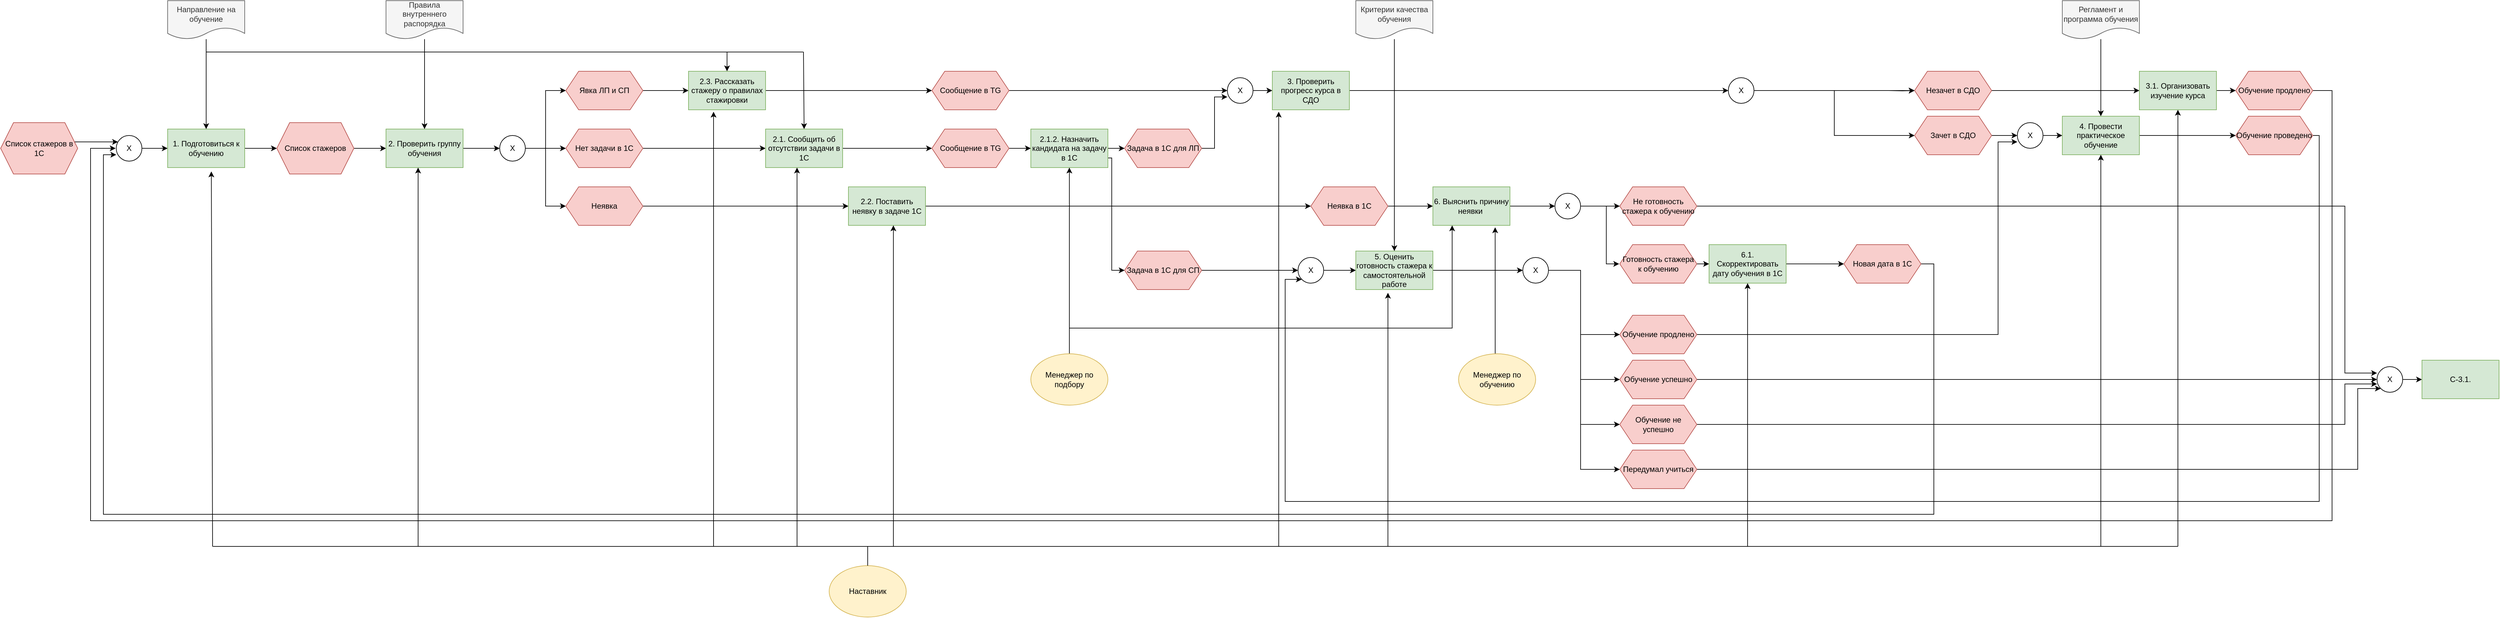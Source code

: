 <mxfile version="16.6.5" type="github">
  <diagram id="4U_yPtq689ggoy2j4PG2" name="Page-1">
    <mxGraphModel dx="1182" dy="735" grid="1" gridSize="10" guides="1" tooltips="1" connect="1" arrows="1" fold="1" page="1" pageScale="1" pageWidth="827" pageHeight="1169" math="0" shadow="0">
      <root>
        <mxCell id="0" />
        <mxCell id="1" parent="0" />
        <mxCell id="OG-ENs6HDF6D8M-Unit6-3" value="" style="edgeStyle=orthogonalEdgeStyle;rounded=0;orthogonalLoop=1;jettySize=auto;html=1;" edge="1" parent="1" source="OG-ENs6HDF6D8M-Unit6-1" target="OG-ENs6HDF6D8M-Unit6-2">
          <mxGeometry relative="1" as="geometry">
            <Array as="points">
              <mxPoint x="200" y="250" />
              <mxPoint x="200" y="250" />
            </Array>
          </mxGeometry>
        </mxCell>
        <mxCell id="OG-ENs6HDF6D8M-Unit6-1" value="Список стажеров в 1C" style="shape=hexagon;perimeter=hexagonPerimeter2;whiteSpace=wrap;html=1;fixedSize=1;fillColor=#f8cecc;strokeColor=#b85450;" vertex="1" parent="1">
          <mxGeometry x="50" y="220" width="120" height="80" as="geometry" />
        </mxCell>
        <mxCell id="OG-ENs6HDF6D8M-Unit6-5" value="" style="edgeStyle=orthogonalEdgeStyle;rounded=0;orthogonalLoop=1;jettySize=auto;html=1;" edge="1" parent="1" source="OG-ENs6HDF6D8M-Unit6-2" target="OG-ENs6HDF6D8M-Unit6-4">
          <mxGeometry relative="1" as="geometry" />
        </mxCell>
        <mxCell id="OG-ENs6HDF6D8M-Unit6-2" value="Х" style="ellipse;whiteSpace=wrap;html=1;" vertex="1" parent="1">
          <mxGeometry x="230" y="240" width="40" height="40" as="geometry" />
        </mxCell>
        <mxCell id="OG-ENs6HDF6D8M-Unit6-10" value="" style="edgeStyle=orthogonalEdgeStyle;rounded=0;orthogonalLoop=1;jettySize=auto;html=1;" edge="1" parent="1" source="OG-ENs6HDF6D8M-Unit6-4" target="OG-ENs6HDF6D8M-Unit6-9">
          <mxGeometry relative="1" as="geometry" />
        </mxCell>
        <mxCell id="OG-ENs6HDF6D8M-Unit6-4" value="1. Подготовиться к обучению" style="whiteSpace=wrap;html=1;fillColor=#d5e8d4;strokeColor=#82b366;" vertex="1" parent="1">
          <mxGeometry x="310" y="230" width="120" height="60" as="geometry" />
        </mxCell>
        <mxCell id="OG-ENs6HDF6D8M-Unit6-8" value="" style="edgeStyle=orthogonalEdgeStyle;rounded=0;orthogonalLoop=1;jettySize=auto;html=1;" edge="1" parent="1" source="OG-ENs6HDF6D8M-Unit6-6" target="OG-ENs6HDF6D8M-Unit6-4">
          <mxGeometry relative="1" as="geometry" />
        </mxCell>
        <mxCell id="OG-ENs6HDF6D8M-Unit6-6" value="Направление на обучение" style="shape=document;whiteSpace=wrap;html=1;boundedLbl=1;fillColor=#f5f5f5;fontColor=#333333;strokeColor=#666666;" vertex="1" parent="1">
          <mxGeometry x="310" y="30" width="120" height="60" as="geometry" />
        </mxCell>
        <mxCell id="OG-ENs6HDF6D8M-Unit6-12" value="" style="edgeStyle=orthogonalEdgeStyle;rounded=0;orthogonalLoop=1;jettySize=auto;html=1;" edge="1" parent="1" source="OG-ENs6HDF6D8M-Unit6-9" target="OG-ENs6HDF6D8M-Unit6-11">
          <mxGeometry relative="1" as="geometry" />
        </mxCell>
        <mxCell id="OG-ENs6HDF6D8M-Unit6-9" value="Список стажеров" style="shape=hexagon;perimeter=hexagonPerimeter2;whiteSpace=wrap;html=1;fixedSize=1;fillColor=#f8cecc;strokeColor=#b85450;" vertex="1" parent="1">
          <mxGeometry x="480" y="220" width="120" height="80" as="geometry" />
        </mxCell>
        <mxCell id="OG-ENs6HDF6D8M-Unit6-16" value="" style="edgeStyle=orthogonalEdgeStyle;rounded=0;orthogonalLoop=1;jettySize=auto;html=1;" edge="1" parent="1" source="OG-ENs6HDF6D8M-Unit6-11" target="OG-ENs6HDF6D8M-Unit6-15">
          <mxGeometry relative="1" as="geometry" />
        </mxCell>
        <mxCell id="OG-ENs6HDF6D8M-Unit6-11" value="2. Проверить группу обучения" style="whiteSpace=wrap;html=1;fillColor=#d5e8d4;strokeColor=#82b366;" vertex="1" parent="1">
          <mxGeometry x="650" y="230" width="120" height="60" as="geometry" />
        </mxCell>
        <mxCell id="OG-ENs6HDF6D8M-Unit6-14" value="" style="edgeStyle=orthogonalEdgeStyle;rounded=0;orthogonalLoop=1;jettySize=auto;html=1;" edge="1" parent="1" source="OG-ENs6HDF6D8M-Unit6-13" target="OG-ENs6HDF6D8M-Unit6-11">
          <mxGeometry relative="1" as="geometry" />
        </mxCell>
        <mxCell id="OG-ENs6HDF6D8M-Unit6-13" value="Правила внутреннего распорядка" style="shape=document;whiteSpace=wrap;html=1;boundedLbl=1;fillColor=#f5f5f5;fontColor=#333333;strokeColor=#666666;" vertex="1" parent="1">
          <mxGeometry x="650" y="30" width="120" height="60" as="geometry" />
        </mxCell>
        <mxCell id="OG-ENs6HDF6D8M-Unit6-21" value="" style="edgeStyle=orthogonalEdgeStyle;rounded=0;orthogonalLoop=1;jettySize=auto;html=1;entryX=0;entryY=0.5;entryDx=0;entryDy=0;" edge="1" parent="1" source="OG-ENs6HDF6D8M-Unit6-15" target="OG-ENs6HDF6D8M-Unit6-17">
          <mxGeometry relative="1" as="geometry">
            <mxPoint x="907" y="260" as="targetPoint" />
          </mxGeometry>
        </mxCell>
        <mxCell id="OG-ENs6HDF6D8M-Unit6-23" value="" style="edgeStyle=orthogonalEdgeStyle;rounded=0;orthogonalLoop=1;jettySize=auto;html=1;entryX=0;entryY=0.5;entryDx=0;entryDy=0;" edge="1" parent="1" source="OG-ENs6HDF6D8M-Unit6-15" target="OG-ENs6HDF6D8M-Unit6-19">
          <mxGeometry relative="1" as="geometry">
            <mxPoint x="907" y="260" as="targetPoint" />
          </mxGeometry>
        </mxCell>
        <mxCell id="OG-ENs6HDF6D8M-Unit6-25" value="" style="edgeStyle=orthogonalEdgeStyle;rounded=0;orthogonalLoop=1;jettySize=auto;html=1;entryX=0;entryY=0.5;entryDx=0;entryDy=0;" edge="1" parent="1" source="OG-ENs6HDF6D8M-Unit6-15" target="OG-ENs6HDF6D8M-Unit6-18">
          <mxGeometry relative="1" as="geometry">
            <mxPoint x="907" y="260" as="targetPoint" />
          </mxGeometry>
        </mxCell>
        <mxCell id="OG-ENs6HDF6D8M-Unit6-15" value="Х" style="ellipse;whiteSpace=wrap;html=1;" vertex="1" parent="1">
          <mxGeometry x="827" y="240" width="40" height="40" as="geometry" />
        </mxCell>
        <mxCell id="OG-ENs6HDF6D8M-Unit6-27" value="" style="edgeStyle=orthogonalEdgeStyle;rounded=0;orthogonalLoop=1;jettySize=auto;html=1;" edge="1" parent="1" source="OG-ENs6HDF6D8M-Unit6-17" target="OG-ENs6HDF6D8M-Unit6-26">
          <mxGeometry relative="1" as="geometry" />
        </mxCell>
        <mxCell id="OG-ENs6HDF6D8M-Unit6-17" value="Явка ЛП и СП" style="shape=hexagon;perimeter=hexagonPerimeter2;whiteSpace=wrap;html=1;fixedSize=1;fillColor=#f8cecc;strokeColor=#b85450;" vertex="1" parent="1">
          <mxGeometry x="930" y="140" width="120" height="60" as="geometry" />
        </mxCell>
        <mxCell id="OG-ENs6HDF6D8M-Unit6-29" value="" style="edgeStyle=orthogonalEdgeStyle;rounded=0;orthogonalLoop=1;jettySize=auto;html=1;" edge="1" parent="1" source="OG-ENs6HDF6D8M-Unit6-18" target="OG-ENs6HDF6D8M-Unit6-28">
          <mxGeometry relative="1" as="geometry" />
        </mxCell>
        <mxCell id="OG-ENs6HDF6D8M-Unit6-18" value="Нет задачи в 1C" style="shape=hexagon;perimeter=hexagonPerimeter2;whiteSpace=wrap;html=1;fixedSize=1;fillColor=#f8cecc;strokeColor=#b85450;" vertex="1" parent="1">
          <mxGeometry x="930" y="230" width="120" height="60" as="geometry" />
        </mxCell>
        <mxCell id="OG-ENs6HDF6D8M-Unit6-31" value="" style="edgeStyle=orthogonalEdgeStyle;rounded=0;orthogonalLoop=1;jettySize=auto;html=1;" edge="1" parent="1" source="OG-ENs6HDF6D8M-Unit6-19" target="OG-ENs6HDF6D8M-Unit6-30">
          <mxGeometry relative="1" as="geometry" />
        </mxCell>
        <mxCell id="OG-ENs6HDF6D8M-Unit6-19" value="Неявка" style="shape=hexagon;perimeter=hexagonPerimeter2;whiteSpace=wrap;html=1;fixedSize=1;fillColor=#f8cecc;strokeColor=#b85450;" vertex="1" parent="1">
          <mxGeometry x="930" y="320" width="120" height="60" as="geometry" />
        </mxCell>
        <mxCell id="OG-ENs6HDF6D8M-Unit6-39" value="" style="edgeStyle=orthogonalEdgeStyle;rounded=0;orthogonalLoop=1;jettySize=auto;html=1;" edge="1" parent="1" source="OG-ENs6HDF6D8M-Unit6-26" target="OG-ENs6HDF6D8M-Unit6-37">
          <mxGeometry relative="1" as="geometry">
            <mxPoint x="1321" y="170" as="targetPoint" />
          </mxGeometry>
        </mxCell>
        <mxCell id="OG-ENs6HDF6D8M-Unit6-26" value="2.3. Рассказать стажеру о правилах стажировки" style="whiteSpace=wrap;html=1;fillColor=#d5e8d4;strokeColor=#82b366;" vertex="1" parent="1">
          <mxGeometry x="1121" y="140" width="120" height="60" as="geometry" />
        </mxCell>
        <mxCell id="OG-ENs6HDF6D8M-Unit6-46" value="" style="edgeStyle=orthogonalEdgeStyle;rounded=0;orthogonalLoop=1;jettySize=auto;html=1;" edge="1" parent="1" source="OG-ENs6HDF6D8M-Unit6-28" target="OG-ENs6HDF6D8M-Unit6-45">
          <mxGeometry relative="1" as="geometry" />
        </mxCell>
        <mxCell id="OG-ENs6HDF6D8M-Unit6-28" value="2.1. Сообщить об отсутствии задачи в 1C" style="whiteSpace=wrap;html=1;fillColor=#d5e8d4;strokeColor=#82b366;" vertex="1" parent="1">
          <mxGeometry x="1241" y="230" width="120" height="60" as="geometry" />
        </mxCell>
        <mxCell id="OG-ENs6HDF6D8M-Unit6-64" value="" style="edgeStyle=orthogonalEdgeStyle;rounded=0;orthogonalLoop=1;jettySize=auto;html=1;entryX=0;entryY=0.5;entryDx=0;entryDy=0;" edge="1" parent="1" source="OG-ENs6HDF6D8M-Unit6-30" target="OG-ENs6HDF6D8M-Unit6-62">
          <mxGeometry relative="1" as="geometry">
            <mxPoint x="1570" y="350" as="targetPoint" />
          </mxGeometry>
        </mxCell>
        <mxCell id="OG-ENs6HDF6D8M-Unit6-30" value="2.2. Поставить неявку в задаче 1С" style="whiteSpace=wrap;fillColor=#d5e8d4;strokeColor=#82b366;" vertex="1" parent="1">
          <mxGeometry x="1370" y="320" width="120" height="60" as="geometry" />
        </mxCell>
        <mxCell id="OG-ENs6HDF6D8M-Unit6-34" value="" style="endArrow=none;html=1;rounded=0;" edge="1" parent="1">
          <mxGeometry width="50" height="50" relative="1" as="geometry">
            <mxPoint x="370" y="110" as="sourcePoint" />
            <mxPoint x="1300" y="110" as="targetPoint" />
          </mxGeometry>
        </mxCell>
        <mxCell id="OG-ENs6HDF6D8M-Unit6-35" value="" style="endArrow=classic;html=1;rounded=0;entryX=0.5;entryY=0;entryDx=0;entryDy=0;" edge="1" parent="1" target="OG-ENs6HDF6D8M-Unit6-28">
          <mxGeometry width="50" height="50" relative="1" as="geometry">
            <mxPoint x="1300" y="110" as="sourcePoint" />
            <mxPoint x="1000" y="270" as="targetPoint" />
          </mxGeometry>
        </mxCell>
        <mxCell id="OG-ENs6HDF6D8M-Unit6-36" value="" style="endArrow=classic;html=1;rounded=0;entryX=0.5;entryY=0;entryDx=0;entryDy=0;" edge="1" parent="1" target="OG-ENs6HDF6D8M-Unit6-26">
          <mxGeometry width="50" height="50" relative="1" as="geometry">
            <mxPoint x="1181" y="110" as="sourcePoint" />
            <mxPoint x="1000" y="270" as="targetPoint" />
          </mxGeometry>
        </mxCell>
        <mxCell id="OG-ENs6HDF6D8M-Unit6-41" value="" style="edgeStyle=orthogonalEdgeStyle;rounded=0;orthogonalLoop=1;jettySize=auto;html=1;startArrow=none;entryX=0;entryY=0.5;entryDx=0;entryDy=0;" edge="1" parent="1" source="OG-ENs6HDF6D8M-Unit6-42" target="OG-ENs6HDF6D8M-Unit6-40">
          <mxGeometry relative="1" as="geometry">
            <mxPoint x="1950" y="170" as="targetPoint" />
          </mxGeometry>
        </mxCell>
        <mxCell id="OG-ENs6HDF6D8M-Unit6-50" value="" style="edgeStyle=orthogonalEdgeStyle;rounded=0;orthogonalLoop=1;jettySize=auto;html=1;" edge="1" parent="1" source="OG-ENs6HDF6D8M-Unit6-37" target="OG-ENs6HDF6D8M-Unit6-42">
          <mxGeometry relative="1" as="geometry" />
        </mxCell>
        <mxCell id="OG-ENs6HDF6D8M-Unit6-37" value="Сообщение в TG" style="shape=hexagon;perimeter=hexagonPerimeter2;whiteSpace=wrap;html=1;fixedSize=1;fillColor=#f8cecc;strokeColor=#b85450;" vertex="1" parent="1">
          <mxGeometry x="1500" y="140" width="120" height="60" as="geometry" />
        </mxCell>
        <mxCell id="OG-ENs6HDF6D8M-Unit6-90" value="" style="edgeStyle=orthogonalEdgeStyle;rounded=0;orthogonalLoop=1;jettySize=auto;html=1;" edge="1" parent="1" source="OG-ENs6HDF6D8M-Unit6-40" target="OG-ENs6HDF6D8M-Unit6-89">
          <mxGeometry relative="1" as="geometry" />
        </mxCell>
        <mxCell id="OG-ENs6HDF6D8M-Unit6-40" value="3. Проверить прогресс курса в СДО" style="whiteSpace=wrap;html=1;fillColor=#d5e8d4;strokeColor=#82b366;" vertex="1" parent="1">
          <mxGeometry x="2030" y="140" width="120" height="60" as="geometry" />
        </mxCell>
        <mxCell id="OG-ENs6HDF6D8M-Unit6-48" value="" style="edgeStyle=orthogonalEdgeStyle;rounded=0;orthogonalLoop=1;jettySize=auto;html=1;" edge="1" parent="1" source="OG-ENs6HDF6D8M-Unit6-45" target="OG-ENs6HDF6D8M-Unit6-47">
          <mxGeometry relative="1" as="geometry" />
        </mxCell>
        <mxCell id="OG-ENs6HDF6D8M-Unit6-45" value="Сообщение в TG" style="shape=hexagon;perimeter=hexagonPerimeter2;whiteSpace=wrap;html=1;fixedSize=1;fillColor=#f8cecc;strokeColor=#b85450;" vertex="1" parent="1">
          <mxGeometry x="1500" y="230" width="120" height="60" as="geometry" />
        </mxCell>
        <mxCell id="OG-ENs6HDF6D8M-Unit6-54" value="" style="edgeStyle=orthogonalEdgeStyle;rounded=0;orthogonalLoop=1;jettySize=auto;html=1;" edge="1" parent="1" source="OG-ENs6HDF6D8M-Unit6-47" target="OG-ENs6HDF6D8M-Unit6-51">
          <mxGeometry relative="1" as="geometry" />
        </mxCell>
        <mxCell id="OG-ENs6HDF6D8M-Unit6-58" value="" style="edgeStyle=orthogonalEdgeStyle;rounded=0;orthogonalLoop=1;jettySize=auto;html=1;exitX=1;exitY=0.75;exitDx=0;exitDy=0;" edge="1" parent="1" source="OG-ENs6HDF6D8M-Unit6-47">
          <mxGeometry relative="1" as="geometry">
            <mxPoint x="1800" y="450" as="targetPoint" />
            <Array as="points">
              <mxPoint x="1780" y="275" />
              <mxPoint x="1780" y="450" />
            </Array>
          </mxGeometry>
        </mxCell>
        <mxCell id="OG-ENs6HDF6D8M-Unit6-47" value="2.1.2. Назначить кандидата на задачу в 1С" style="whiteSpace=wrap;html=1;fillColor=#d5e8d4;strokeColor=#82b366;" vertex="1" parent="1">
          <mxGeometry x="1654" y="230" width="120" height="60" as="geometry" />
        </mxCell>
        <mxCell id="OG-ENs6HDF6D8M-Unit6-42" value="Х" style="ellipse;whiteSpace=wrap;html=1;" vertex="1" parent="1">
          <mxGeometry x="1960" y="150" width="40" height="40" as="geometry" />
        </mxCell>
        <mxCell id="OG-ENs6HDF6D8M-Unit6-53" value="" style="edgeStyle=orthogonalEdgeStyle;rounded=0;orthogonalLoop=1;jettySize=auto;html=1;entryX=0;entryY=0.75;entryDx=0;entryDy=0;entryPerimeter=0;" edge="1" parent="1" source="OG-ENs6HDF6D8M-Unit6-51" target="OG-ENs6HDF6D8M-Unit6-42">
          <mxGeometry relative="1" as="geometry">
            <mxPoint x="2000" y="260" as="targetPoint" />
          </mxGeometry>
        </mxCell>
        <mxCell id="OG-ENs6HDF6D8M-Unit6-51" value="Задача в 1C для ЛП" style="shape=hexagon;perimeter=hexagonPerimeter2;whiteSpace=wrap;html=1;fixedSize=1;fillColor=#f8cecc;strokeColor=#b85450;" vertex="1" parent="1">
          <mxGeometry x="1800" y="230" width="120" height="60" as="geometry" />
        </mxCell>
        <mxCell id="OG-ENs6HDF6D8M-Unit6-188" value="" style="edgeStyle=orthogonalEdgeStyle;rounded=0;orthogonalLoop=1;jettySize=auto;html=1;entryX=0;entryY=0.5;entryDx=0;entryDy=0;" edge="1" parent="1" source="OG-ENs6HDF6D8M-Unit6-59" target="OG-ENs6HDF6D8M-Unit6-186">
          <mxGeometry relative="1" as="geometry">
            <mxPoint x="2000" y="450" as="targetPoint" />
          </mxGeometry>
        </mxCell>
        <mxCell id="OG-ENs6HDF6D8M-Unit6-59" value="Задача в 1C для СП" style="shape=hexagon;perimeter=hexagonPerimeter2;whiteSpace=wrap;html=1;fixedSize=1;fillColor=#f8cecc;strokeColor=#b85450;" vertex="1" parent="1">
          <mxGeometry x="1800" y="420" width="120" height="60" as="geometry" />
        </mxCell>
        <mxCell id="OG-ENs6HDF6D8M-Unit6-76" value="" style="edgeStyle=orthogonalEdgeStyle;rounded=0;orthogonalLoop=1;jettySize=auto;html=1;entryX=0;entryY=0.5;entryDx=0;entryDy=0;" edge="1" parent="1" source="OG-ENs6HDF6D8M-Unit6-60" target="OG-ENs6HDF6D8M-Unit6-77">
          <mxGeometry relative="1" as="geometry">
            <mxPoint x="2310" y="450" as="targetPoint" />
          </mxGeometry>
        </mxCell>
        <mxCell id="OG-ENs6HDF6D8M-Unit6-60" value="5. Оценить готовность стажера к самостоятельной работе" style="whiteSpace=wrap;html=1;fillColor=#d5e8d4;strokeColor=#82b366;" vertex="1" parent="1">
          <mxGeometry x="2160" y="420" width="120" height="60" as="geometry" />
        </mxCell>
        <mxCell id="OG-ENs6HDF6D8M-Unit6-66" value="" style="edgeStyle=orthogonalEdgeStyle;rounded=0;orthogonalLoop=1;jettySize=auto;html=1;" edge="1" parent="1" source="OG-ENs6HDF6D8M-Unit6-62" target="OG-ENs6HDF6D8M-Unit6-65">
          <mxGeometry relative="1" as="geometry" />
        </mxCell>
        <mxCell id="OG-ENs6HDF6D8M-Unit6-62" value="Неявка в 1C" style="shape=hexagon;perimeter=hexagonPerimeter2;whiteSpace=wrap;html=1;fixedSize=1;fillColor=#f8cecc;strokeColor=#b85450;" vertex="1" parent="1">
          <mxGeometry x="2090" y="320" width="120" height="60" as="geometry" />
        </mxCell>
        <mxCell id="OG-ENs6HDF6D8M-Unit6-133" value="" style="edgeStyle=orthogonalEdgeStyle;rounded=0;orthogonalLoop=1;jettySize=auto;html=1;" edge="1" parent="1" source="OG-ENs6HDF6D8M-Unit6-65" target="OG-ENs6HDF6D8M-Unit6-131">
          <mxGeometry relative="1" as="geometry" />
        </mxCell>
        <mxCell id="OG-ENs6HDF6D8M-Unit6-65" value="6. Выяснить причину неявки&amp;nbsp;" style="whiteSpace=wrap;html=1;fillColor=#d5e8d4;strokeColor=#82b366;" vertex="1" parent="1">
          <mxGeometry x="2280" y="320" width="120" height="60" as="geometry" />
        </mxCell>
        <mxCell id="OG-ENs6HDF6D8M-Unit6-70" value="" style="edgeStyle=orthogonalEdgeStyle;rounded=0;orthogonalLoop=1;jettySize=auto;html=1;" edge="1" parent="1" source="OG-ENs6HDF6D8M-Unit6-67" target="OG-ENs6HDF6D8M-Unit6-69">
          <mxGeometry relative="1" as="geometry" />
        </mxCell>
        <mxCell id="OG-ENs6HDF6D8M-Unit6-67" value="Готовность стажера к обучению" style="shape=hexagon;perimeter=hexagonPerimeter2;whiteSpace=wrap;html=1;fixedSize=1;fillColor=#f8cecc;strokeColor=#b85450;" vertex="1" parent="1">
          <mxGeometry x="2571" y="410" width="120" height="60" as="geometry" />
        </mxCell>
        <mxCell id="OG-ENs6HDF6D8M-Unit6-121" value="" style="edgeStyle=orthogonalEdgeStyle;rounded=0;orthogonalLoop=1;jettySize=auto;html=1;entryX=0;entryY=0.5;entryDx=0;entryDy=0;" edge="1" parent="1" source="OG-ENs6HDF6D8M-Unit6-69" target="OG-ENs6HDF6D8M-Unit6-113">
          <mxGeometry relative="1" as="geometry">
            <mxPoint x="2850" y="440" as="targetPoint" />
          </mxGeometry>
        </mxCell>
        <mxCell id="OG-ENs6HDF6D8M-Unit6-69" value="6.1. Скорректировать дату обучения в 1С" style="whiteSpace=wrap;html=1;fillColor=#d5e8d4;strokeColor=#82b366;" vertex="1" parent="1">
          <mxGeometry x="2710" y="410" width="120" height="60" as="geometry" />
        </mxCell>
        <mxCell id="OG-ENs6HDF6D8M-Unit6-104" value="" style="edgeStyle=orthogonalEdgeStyle;rounded=0;orthogonalLoop=1;jettySize=auto;html=1;entryX=0;entryY=0.75;entryDx=0;entryDy=0;entryPerimeter=0;exitX=1;exitY=0.5;exitDx=0;exitDy=0;" edge="1" parent="1" source="OG-ENs6HDF6D8M-Unit6-73" target="OG-ENs6HDF6D8M-Unit6-99">
          <mxGeometry relative="1" as="geometry">
            <mxPoint x="2630" y="450" as="targetPoint" />
            <Array as="points">
              <mxPoint x="3160" y="550" />
              <mxPoint x="3160" y="250" />
            </Array>
          </mxGeometry>
        </mxCell>
        <mxCell id="OG-ENs6HDF6D8M-Unit6-73" value="Обучение продлено" style="shape=hexagon;perimeter=hexagonPerimeter2;whiteSpace=wrap;html=1;fixedSize=1;fillColor=#f8cecc;strokeColor=#b85450;" vertex="1" parent="1">
          <mxGeometry x="2571" y="520" width="120" height="60" as="geometry" />
        </mxCell>
        <mxCell id="OG-ENs6HDF6D8M-Unit6-148" value="" style="edgeStyle=orthogonalEdgeStyle;rounded=0;orthogonalLoop=1;jettySize=auto;html=1;entryX=0;entryY=0.5;entryDx=0;entryDy=0;" edge="1" parent="1" source="OG-ENs6HDF6D8M-Unit6-74" target="OG-ENs6HDF6D8M-Unit6-144">
          <mxGeometry relative="1" as="geometry">
            <mxPoint x="3772" y="640" as="targetPoint" />
            <Array as="points" />
          </mxGeometry>
        </mxCell>
        <mxCell id="OG-ENs6HDF6D8M-Unit6-74" value="Обучение успешно" style="shape=hexagon;perimeter=hexagonPerimeter2;whiteSpace=wrap;html=1;fixedSize=1;fillColor=#f8cecc;strokeColor=#b85450;" vertex="1" parent="1">
          <mxGeometry x="2571" y="590" width="120" height="60" as="geometry" />
        </mxCell>
        <mxCell id="OG-ENs6HDF6D8M-Unit6-78" value="" style="edgeStyle=orthogonalEdgeStyle;rounded=0;orthogonalLoop=1;jettySize=auto;html=1;" edge="1" parent="1" source="OG-ENs6HDF6D8M-Unit6-77" target="OG-ENs6HDF6D8M-Unit6-73">
          <mxGeometry relative="1" as="geometry">
            <Array as="points">
              <mxPoint x="2510" y="450" />
              <mxPoint x="2510" y="550" />
            </Array>
          </mxGeometry>
        </mxCell>
        <mxCell id="OG-ENs6HDF6D8M-Unit6-80" value="" style="edgeStyle=orthogonalEdgeStyle;rounded=0;orthogonalLoop=1;jettySize=auto;html=1;entryX=0;entryY=0.5;entryDx=0;entryDy=0;" edge="1" parent="1" source="OG-ENs6HDF6D8M-Unit6-77" target="OG-ENs6HDF6D8M-Unit6-74">
          <mxGeometry relative="1" as="geometry">
            <mxPoint x="2380" y="600" as="targetPoint" />
            <Array as="points">
              <mxPoint x="2510" y="450" />
              <mxPoint x="2510" y="620" />
            </Array>
          </mxGeometry>
        </mxCell>
        <mxCell id="OG-ENs6HDF6D8M-Unit6-126" value="" style="edgeStyle=orthogonalEdgeStyle;rounded=0;orthogonalLoop=1;jettySize=auto;html=1;entryX=0;entryY=0.5;entryDx=0;entryDy=0;" edge="1" parent="1" source="OG-ENs6HDF6D8M-Unit6-77" target="OG-ENs6HDF6D8M-Unit6-83">
          <mxGeometry relative="1" as="geometry">
            <mxPoint x="2330" y="600" as="targetPoint" />
            <Array as="points">
              <mxPoint x="2510" y="450" />
              <mxPoint x="2510" y="690" />
            </Array>
          </mxGeometry>
        </mxCell>
        <mxCell id="OG-ENs6HDF6D8M-Unit6-128" value="" style="edgeStyle=orthogonalEdgeStyle;rounded=0;orthogonalLoop=1;jettySize=auto;html=1;entryX=0;entryY=0.5;entryDx=0;entryDy=0;" edge="1" parent="1" source="OG-ENs6HDF6D8M-Unit6-77" target="OG-ENs6HDF6D8M-Unit6-84">
          <mxGeometry relative="1" as="geometry">
            <mxPoint x="2290" y="600" as="targetPoint" />
            <Array as="points">
              <mxPoint x="2510" y="450" />
              <mxPoint x="2510" y="760" />
            </Array>
          </mxGeometry>
        </mxCell>
        <mxCell id="OG-ENs6HDF6D8M-Unit6-77" value="Х" style="ellipse;whiteSpace=wrap;html=1;" vertex="1" parent="1">
          <mxGeometry x="2420" y="430" width="40" height="40" as="geometry" />
        </mxCell>
        <mxCell id="OG-ENs6HDF6D8M-Unit6-150" value="" style="edgeStyle=orthogonalEdgeStyle;rounded=0;orthogonalLoop=1;jettySize=auto;html=1;entryX=0;entryY=0.675;entryDx=0;entryDy=0;entryPerimeter=0;" edge="1" parent="1" source="OG-ENs6HDF6D8M-Unit6-83" target="OG-ENs6HDF6D8M-Unit6-144">
          <mxGeometry relative="1" as="geometry">
            <mxPoint x="3710" y="630" as="targetPoint" />
            <Array as="points">
              <mxPoint x="3700" y="690" />
              <mxPoint x="3700" y="627" />
            </Array>
          </mxGeometry>
        </mxCell>
        <mxCell id="OG-ENs6HDF6D8M-Unit6-83" value="Обучение не успешно" style="shape=hexagon;perimeter=hexagonPerimeter2;whiteSpace=wrap;html=1;fixedSize=1;fillColor=#f8cecc;strokeColor=#b85450;" vertex="1" parent="1">
          <mxGeometry x="2571" y="660" width="120" height="60" as="geometry" />
        </mxCell>
        <mxCell id="OG-ENs6HDF6D8M-Unit6-152" value="" style="edgeStyle=orthogonalEdgeStyle;rounded=0;orthogonalLoop=1;jettySize=auto;html=1;entryX=0;entryY=1;entryDx=0;entryDy=0;" edge="1" parent="1" source="OG-ENs6HDF6D8M-Unit6-84" target="OG-ENs6HDF6D8M-Unit6-144">
          <mxGeometry relative="1" as="geometry">
            <mxPoint x="3801" y="790" as="targetPoint" />
            <Array as="points">
              <mxPoint x="3720" y="760" />
              <mxPoint x="3720" y="634" />
            </Array>
          </mxGeometry>
        </mxCell>
        <mxCell id="OG-ENs6HDF6D8M-Unit6-84" value="Передумал учиться" style="shape=hexagon;perimeter=hexagonPerimeter2;whiteSpace=wrap;html=1;fixedSize=1;fillColor=#f8cecc;strokeColor=#b85450;" vertex="1" parent="1">
          <mxGeometry x="2571" y="730" width="120" height="60" as="geometry" />
        </mxCell>
        <mxCell id="OG-ENs6HDF6D8M-Unit6-95" value="" style="edgeStyle=orthogonalEdgeStyle;rounded=0;orthogonalLoop=1;jettySize=auto;html=1;" edge="1" parent="1" target="OG-ENs6HDF6D8M-Unit6-93">
          <mxGeometry relative="1" as="geometry">
            <mxPoint x="2990" y="170" as="sourcePoint" />
          </mxGeometry>
        </mxCell>
        <mxCell id="OG-ENs6HDF6D8M-Unit6-96" value="" style="edgeStyle=orthogonalEdgeStyle;rounded=0;orthogonalLoop=1;jettySize=auto;html=1;exitX=1;exitY=0.5;exitDx=0;exitDy=0;" edge="1" parent="1" source="OG-ENs6HDF6D8M-Unit6-89" target="OG-ENs6HDF6D8M-Unit6-93">
          <mxGeometry relative="1" as="geometry">
            <mxPoint x="2900" y="170" as="sourcePoint" />
          </mxGeometry>
        </mxCell>
        <mxCell id="OG-ENs6HDF6D8M-Unit6-98" value="" style="edgeStyle=orthogonalEdgeStyle;rounded=0;orthogonalLoop=1;jettySize=auto;html=1;entryX=0;entryY=0.5;entryDx=0;entryDy=0;exitX=1;exitY=0.5;exitDx=0;exitDy=0;" edge="1" parent="1" source="OG-ENs6HDF6D8M-Unit6-89" target="OG-ENs6HDF6D8M-Unit6-94">
          <mxGeometry relative="1" as="geometry">
            <mxPoint x="2990" y="170" as="sourcePoint" />
            <mxPoint x="3030" y="410" as="targetPoint" />
          </mxGeometry>
        </mxCell>
        <mxCell id="OG-ENs6HDF6D8M-Unit6-89" value="Х" style="ellipse;whiteSpace=wrap;html=1;" vertex="1" parent="1">
          <mxGeometry x="2740" y="150" width="40" height="40" as="geometry" />
        </mxCell>
        <mxCell id="OG-ENs6HDF6D8M-Unit6-106" value="" style="edgeStyle=orthogonalEdgeStyle;rounded=0;orthogonalLoop=1;jettySize=auto;html=1;" edge="1" parent="1" source="OG-ENs6HDF6D8M-Unit6-93" target="OG-ENs6HDF6D8M-Unit6-105">
          <mxGeometry relative="1" as="geometry" />
        </mxCell>
        <mxCell id="OG-ENs6HDF6D8M-Unit6-93" value="Незачет в СДО" style="shape=hexagon;perimeter=hexagonPerimeter2;whiteSpace=wrap;html=1;fixedSize=1;fillColor=#f8cecc;strokeColor=#b85450;" vertex="1" parent="1">
          <mxGeometry x="3030" y="140" width="120" height="60" as="geometry" />
        </mxCell>
        <mxCell id="OG-ENs6HDF6D8M-Unit6-100" value="" style="edgeStyle=orthogonalEdgeStyle;rounded=0;orthogonalLoop=1;jettySize=auto;html=1;" edge="1" parent="1" source="OG-ENs6HDF6D8M-Unit6-94" target="OG-ENs6HDF6D8M-Unit6-99">
          <mxGeometry relative="1" as="geometry" />
        </mxCell>
        <mxCell id="OG-ENs6HDF6D8M-Unit6-94" value="Зачет в СДО" style="shape=hexagon;perimeter=hexagonPerimeter2;whiteSpace=wrap;html=1;fixedSize=1;fillColor=#f8cecc;strokeColor=#b85450;" vertex="1" parent="1">
          <mxGeometry x="3030" y="210" width="120" height="60" as="geometry" />
        </mxCell>
        <mxCell id="OG-ENs6HDF6D8M-Unit6-102" value="" style="edgeStyle=orthogonalEdgeStyle;rounded=0;orthogonalLoop=1;jettySize=auto;html=1;" edge="1" parent="1" source="OG-ENs6HDF6D8M-Unit6-99" target="OG-ENs6HDF6D8M-Unit6-101">
          <mxGeometry relative="1" as="geometry" />
        </mxCell>
        <mxCell id="OG-ENs6HDF6D8M-Unit6-99" value="Х" style="ellipse;whiteSpace=wrap;html=1;" vertex="1" parent="1">
          <mxGeometry x="3190" y="220" width="40" height="40" as="geometry" />
        </mxCell>
        <mxCell id="OG-ENs6HDF6D8M-Unit6-192" value="" style="edgeStyle=orthogonalEdgeStyle;rounded=0;orthogonalLoop=1;jettySize=auto;html=1;entryX=0;entryY=0.5;entryDx=0;entryDy=0;" edge="1" parent="1" source="OG-ENs6HDF6D8M-Unit6-101" target="OG-ENs6HDF6D8M-Unit6-190">
          <mxGeometry relative="1" as="geometry">
            <mxPoint x="3460" y="240" as="targetPoint" />
          </mxGeometry>
        </mxCell>
        <mxCell id="OG-ENs6HDF6D8M-Unit6-101" value="4. Провести практическое обучение" style="whiteSpace=wrap;html=1;fillColor=#d5e8d4;strokeColor=#82b366;" vertex="1" parent="1">
          <mxGeometry x="3260" y="210" width="120" height="60" as="geometry" />
        </mxCell>
        <mxCell id="OG-ENs6HDF6D8M-Unit6-110" value="" style="edgeStyle=orthogonalEdgeStyle;rounded=0;orthogonalLoop=1;jettySize=auto;html=1;" edge="1" parent="1" source="OG-ENs6HDF6D8M-Unit6-105" target="OG-ENs6HDF6D8M-Unit6-109">
          <mxGeometry relative="1" as="geometry" />
        </mxCell>
        <mxCell id="OG-ENs6HDF6D8M-Unit6-105" value="3.1. Организовать изучение курса" style="whiteSpace=wrap;html=1;fillColor=#d5e8d4;strokeColor=#82b366;" vertex="1" parent="1">
          <mxGeometry x="3380" y="140" width="120" height="60" as="geometry" />
        </mxCell>
        <mxCell id="OG-ENs6HDF6D8M-Unit6-112" value="" style="edgeStyle=orthogonalEdgeStyle;rounded=0;orthogonalLoop=1;jettySize=auto;html=1;" edge="1" parent="1" source="OG-ENs6HDF6D8M-Unit6-109">
          <mxGeometry relative="1" as="geometry">
            <mxPoint x="229" y="260" as="targetPoint" />
            <Array as="points">
              <mxPoint x="3680" y="170" />
              <mxPoint x="3680" y="840" />
              <mxPoint x="190" y="840" />
              <mxPoint x="190" y="260" />
            </Array>
          </mxGeometry>
        </mxCell>
        <mxCell id="OG-ENs6HDF6D8M-Unit6-109" value="Обучение продлено" style="shape=hexagon;perimeter=hexagonPerimeter2;whiteSpace=wrap;html=1;fixedSize=1;fillColor=#f8cecc;strokeColor=#b85450;" vertex="1" parent="1">
          <mxGeometry x="3530" y="140" width="120" height="60" as="geometry" />
        </mxCell>
        <mxCell id="OG-ENs6HDF6D8M-Unit6-118" value="" style="edgeStyle=orthogonalEdgeStyle;rounded=0;orthogonalLoop=1;jettySize=auto;html=1;exitX=1;exitY=0.5;exitDx=0;exitDy=0;" edge="1" parent="1" source="OG-ENs6HDF6D8M-Unit6-113">
          <mxGeometry relative="1" as="geometry">
            <mxPoint x="230" y="270" as="targetPoint" />
            <Array as="points">
              <mxPoint x="3060" y="440" />
              <mxPoint x="3060" y="830" />
              <mxPoint x="210" y="830" />
              <mxPoint x="210" y="270" />
            </Array>
          </mxGeometry>
        </mxCell>
        <mxCell id="OG-ENs6HDF6D8M-Unit6-113" value="Новая дата в 1С" style="shape=hexagon;perimeter=hexagonPerimeter2;whiteSpace=wrap;html=1;fixedSize=1;fillColor=#f8cecc;strokeColor=#b85450;" vertex="1" parent="1">
          <mxGeometry x="2920" y="410" width="120" height="60" as="geometry" />
        </mxCell>
        <mxCell id="OG-ENs6HDF6D8M-Unit6-136" value="" style="edgeStyle=orthogonalEdgeStyle;rounded=0;orthogonalLoop=1;jettySize=auto;html=1;" edge="1" parent="1" source="OG-ENs6HDF6D8M-Unit6-131" target="OG-ENs6HDF6D8M-Unit6-134">
          <mxGeometry relative="1" as="geometry" />
        </mxCell>
        <mxCell id="OG-ENs6HDF6D8M-Unit6-138" value="" style="edgeStyle=orthogonalEdgeStyle;rounded=0;orthogonalLoop=1;jettySize=auto;html=1;" edge="1" parent="1" source="OG-ENs6HDF6D8M-Unit6-131">
          <mxGeometry relative="1" as="geometry">
            <mxPoint x="2590" y="350" as="targetPoint" />
          </mxGeometry>
        </mxCell>
        <mxCell id="OG-ENs6HDF6D8M-Unit6-140" value="" style="edgeStyle=orthogonalEdgeStyle;rounded=0;orthogonalLoop=1;jettySize=auto;html=1;" edge="1" parent="1" source="OG-ENs6HDF6D8M-Unit6-131">
          <mxGeometry relative="1" as="geometry">
            <mxPoint x="2570" y="440" as="targetPoint" />
            <Array as="points">
              <mxPoint x="2550" y="440" />
            </Array>
          </mxGeometry>
        </mxCell>
        <mxCell id="OG-ENs6HDF6D8M-Unit6-131" value="Х" style="ellipse;whiteSpace=wrap;html=1;" vertex="1" parent="1">
          <mxGeometry x="2470" y="330" width="40" height="40" as="geometry" />
        </mxCell>
        <mxCell id="OG-ENs6HDF6D8M-Unit6-154" value="" style="edgeStyle=orthogonalEdgeStyle;rounded=0;orthogonalLoop=1;jettySize=auto;html=1;entryX=0;entryY=0.25;entryDx=0;entryDy=0;entryPerimeter=0;" edge="1" parent="1" source="OG-ENs6HDF6D8M-Unit6-134" target="OG-ENs6HDF6D8M-Unit6-144">
          <mxGeometry relative="1" as="geometry">
            <mxPoint x="2771" y="350" as="targetPoint" />
            <Array as="points">
              <mxPoint x="3700" y="350" />
              <mxPoint x="3700" y="610" />
            </Array>
          </mxGeometry>
        </mxCell>
        <mxCell id="OG-ENs6HDF6D8M-Unit6-134" value="Не готовность стажера к обучению" style="shape=hexagon;perimeter=hexagonPerimeter2;whiteSpace=wrap;html=1;fixedSize=1;fillColor=#f8cecc;strokeColor=#b85450;" vertex="1" parent="1">
          <mxGeometry x="2571" y="320" width="120" height="60" as="geometry" />
        </mxCell>
        <mxCell id="OG-ENs6HDF6D8M-Unit6-156" value="" style="edgeStyle=orthogonalEdgeStyle;rounded=0;orthogonalLoop=1;jettySize=auto;html=1;" edge="1" parent="1" source="OG-ENs6HDF6D8M-Unit6-144" target="OG-ENs6HDF6D8M-Unit6-155">
          <mxGeometry relative="1" as="geometry" />
        </mxCell>
        <mxCell id="OG-ENs6HDF6D8M-Unit6-144" value="Х" style="ellipse;whiteSpace=wrap;html=1;" vertex="1" parent="1">
          <mxGeometry x="3750" y="600" width="40" height="40" as="geometry" />
        </mxCell>
        <mxCell id="OG-ENs6HDF6D8M-Unit6-155" value="С-3.1." style="whiteSpace=wrap;html=1;fillColor=#d5e8d4;strokeColor=#82b366;" vertex="1" parent="1">
          <mxGeometry x="3820" y="590" width="120" height="60" as="geometry" />
        </mxCell>
        <mxCell id="OG-ENs6HDF6D8M-Unit6-159" value="" style="edgeStyle=orthogonalEdgeStyle;rounded=0;orthogonalLoop=1;jettySize=auto;html=1;" edge="1" parent="1" source="OG-ENs6HDF6D8M-Unit6-157">
          <mxGeometry relative="1" as="geometry">
            <mxPoint x="2220" y="420" as="targetPoint" />
          </mxGeometry>
        </mxCell>
        <mxCell id="OG-ENs6HDF6D8M-Unit6-157" value="Критерии качества обучения" style="shape=document;whiteSpace=wrap;html=1;boundedLbl=1;fillColor=#f5f5f5;fontColor=#333333;strokeColor=#666666;" vertex="1" parent="1">
          <mxGeometry x="2160" y="30" width="120" height="60" as="geometry" />
        </mxCell>
        <mxCell id="OG-ENs6HDF6D8M-Unit6-162" value="" style="edgeStyle=orthogonalEdgeStyle;rounded=0;orthogonalLoop=1;jettySize=auto;html=1;entryX=0.5;entryY=0;entryDx=0;entryDy=0;" edge="1" parent="1" source="OG-ENs6HDF6D8M-Unit6-160" target="OG-ENs6HDF6D8M-Unit6-101">
          <mxGeometry relative="1" as="geometry">
            <mxPoint x="3320" y="170" as="targetPoint" />
          </mxGeometry>
        </mxCell>
        <mxCell id="OG-ENs6HDF6D8M-Unit6-160" value="Регламент и программа обучения" style="shape=document;whiteSpace=wrap;html=1;boundedLbl=1;fillColor=#f5f5f5;fontColor=#333333;strokeColor=#666666;" vertex="1" parent="1">
          <mxGeometry x="3260" y="30" width="120" height="60" as="geometry" />
        </mxCell>
        <mxCell id="OG-ENs6HDF6D8M-Unit6-163" value="Наставник" style="ellipse;whiteSpace=wrap;html=1;fillColor=#fff2cc;strokeColor=#d6b656;" vertex="1" parent="1">
          <mxGeometry x="1340" y="910" width="120" height="80" as="geometry" />
        </mxCell>
        <mxCell id="OG-ENs6HDF6D8M-Unit6-170" value="" style="edgeStyle=orthogonalEdgeStyle;rounded=0;orthogonalLoop=1;jettySize=auto;html=1;entryX=0.5;entryY=1;entryDx=0;entryDy=0;" edge="1" parent="1" source="OG-ENs6HDF6D8M-Unit6-164" target="OG-ENs6HDF6D8M-Unit6-47">
          <mxGeometry relative="1" as="geometry">
            <mxPoint x="1430" y="490" as="targetPoint" />
            <Array as="points">
              <mxPoint x="1714" y="540" />
              <mxPoint x="1714" y="540" />
            </Array>
          </mxGeometry>
        </mxCell>
        <mxCell id="OG-ENs6HDF6D8M-Unit6-172" value="" style="edgeStyle=orthogonalEdgeStyle;rounded=0;orthogonalLoop=1;jettySize=auto;html=1;entryX=0.25;entryY=1;entryDx=0;entryDy=0;" edge="1" parent="1" source="OG-ENs6HDF6D8M-Unit6-164" target="OG-ENs6HDF6D8M-Unit6-65">
          <mxGeometry relative="1" as="geometry">
            <mxPoint x="1830" y="585" as="targetPoint" />
            <Array as="points">
              <mxPoint x="1714" y="540" />
              <mxPoint x="2310" y="540" />
            </Array>
          </mxGeometry>
        </mxCell>
        <mxCell id="OG-ENs6HDF6D8M-Unit6-164" value="Менеджер по подбору" style="ellipse;whiteSpace=wrap;html=1;fillColor=#fff2cc;strokeColor=#d6b656;" vertex="1" parent="1">
          <mxGeometry x="1654" y="580" width="120" height="80" as="geometry" />
        </mxCell>
        <mxCell id="OG-ENs6HDF6D8M-Unit6-168" value="" style="edgeStyle=orthogonalEdgeStyle;rounded=0;orthogonalLoop=1;jettySize=auto;html=1;entryX=0.808;entryY=1.05;entryDx=0;entryDy=0;entryPerimeter=0;" edge="1" parent="1" source="OG-ENs6HDF6D8M-Unit6-165" target="OG-ENs6HDF6D8M-Unit6-65">
          <mxGeometry relative="1" as="geometry">
            <mxPoint x="2400" y="490" as="targetPoint" />
            <Array as="points">
              <mxPoint x="2377" y="530" />
              <mxPoint x="2377" y="530" />
            </Array>
          </mxGeometry>
        </mxCell>
        <mxCell id="OG-ENs6HDF6D8M-Unit6-165" value="Менеджер по обучению" style="ellipse;whiteSpace=wrap;html=1;fillColor=#fff2cc;strokeColor=#d6b656;" vertex="1" parent="1">
          <mxGeometry x="2320" y="580" width="120" height="80" as="geometry" />
        </mxCell>
        <mxCell id="OG-ENs6HDF6D8M-Unit6-173" value="" style="endArrow=none;html=1;rounded=0;" edge="1" parent="1">
          <mxGeometry width="50" height="50" relative="1" as="geometry">
            <mxPoint x="380" y="880" as="sourcePoint" />
            <mxPoint x="3440" y="880" as="targetPoint" />
          </mxGeometry>
        </mxCell>
        <mxCell id="OG-ENs6HDF6D8M-Unit6-174" value="" style="endArrow=classic;html=1;rounded=0;entryX=0.5;entryY=1;entryDx=0;entryDy=0;" edge="1" parent="1" target="OG-ENs6HDF6D8M-Unit6-105">
          <mxGeometry width="50" height="50" relative="1" as="geometry">
            <mxPoint x="3440" y="880" as="sourcePoint" />
            <mxPoint x="3530" y="510" as="targetPoint" />
          </mxGeometry>
        </mxCell>
        <mxCell id="OG-ENs6HDF6D8M-Unit6-175" value="" style="endArrow=classic;html=1;rounded=0;entryX=0.5;entryY=1;entryDx=0;entryDy=0;" edge="1" parent="1" target="OG-ENs6HDF6D8M-Unit6-101">
          <mxGeometry width="50" height="50" relative="1" as="geometry">
            <mxPoint x="3320" y="880" as="sourcePoint" />
            <mxPoint x="3430" y="530" as="targetPoint" />
          </mxGeometry>
        </mxCell>
        <mxCell id="OG-ENs6HDF6D8M-Unit6-177" value="" style="endArrow=classic;html=1;rounded=0;entryX=0.417;entryY=1.083;entryDx=0;entryDy=0;entryPerimeter=0;" edge="1" parent="1" target="OG-ENs6HDF6D8M-Unit6-60">
          <mxGeometry width="50" height="50" relative="1" as="geometry">
            <mxPoint x="2210" y="880" as="sourcePoint" />
            <mxPoint x="2770" y="520" as="targetPoint" />
          </mxGeometry>
        </mxCell>
        <mxCell id="OG-ENs6HDF6D8M-Unit6-178" value="" style="endArrow=classic;html=1;rounded=0;entryX=0.5;entryY=1;entryDx=0;entryDy=0;" edge="1" parent="1" target="OG-ENs6HDF6D8M-Unit6-69">
          <mxGeometry width="50" height="50" relative="1" as="geometry">
            <mxPoint x="2770" y="880" as="sourcePoint" />
            <mxPoint x="2770" y="520" as="targetPoint" />
          </mxGeometry>
        </mxCell>
        <mxCell id="OG-ENs6HDF6D8M-Unit6-179" value="" style="endArrow=classic;html=1;rounded=0;entryX=0.083;entryY=1.05;entryDx=0;entryDy=0;entryPerimeter=0;" edge="1" parent="1" target="OG-ENs6HDF6D8M-Unit6-40">
          <mxGeometry width="50" height="50" relative="1" as="geometry">
            <mxPoint x="2040" y="880" as="sourcePoint" />
            <mxPoint x="2090" y="500" as="targetPoint" />
          </mxGeometry>
        </mxCell>
        <mxCell id="OG-ENs6HDF6D8M-Unit6-180" value="" style="endArrow=classic;html=1;rounded=0;" edge="1" parent="1">
          <mxGeometry width="50" height="50" relative="1" as="geometry">
            <mxPoint x="1440" y="880" as="sourcePoint" />
            <mxPoint x="1440" y="380" as="targetPoint" />
          </mxGeometry>
        </mxCell>
        <mxCell id="OG-ENs6HDF6D8M-Unit6-181" value="" style="endArrow=classic;html=1;rounded=0;entryX=0.408;entryY=1;entryDx=0;entryDy=0;entryPerimeter=0;" edge="1" parent="1" target="OG-ENs6HDF6D8M-Unit6-28">
          <mxGeometry width="50" height="50" relative="1" as="geometry">
            <mxPoint x="1290" y="880" as="sourcePoint" />
            <mxPoint x="1390" y="520" as="targetPoint" />
          </mxGeometry>
        </mxCell>
        <mxCell id="OG-ENs6HDF6D8M-Unit6-182" value="" style="endArrow=classic;html=1;rounded=0;entryX=0.325;entryY=1.05;entryDx=0;entryDy=0;entryPerimeter=0;" edge="1" parent="1" target="OG-ENs6HDF6D8M-Unit6-26">
          <mxGeometry width="50" height="50" relative="1" as="geometry">
            <mxPoint x="1160" y="880" as="sourcePoint" />
            <mxPoint x="1390" y="520" as="targetPoint" />
          </mxGeometry>
        </mxCell>
        <mxCell id="OG-ENs6HDF6D8M-Unit6-183" value="" style="endArrow=classic;html=1;rounded=0;entryX=0.567;entryY=1.1;entryDx=0;entryDy=0;entryPerimeter=0;" edge="1" parent="1" target="OG-ENs6HDF6D8M-Unit6-4">
          <mxGeometry width="50" height="50" relative="1" as="geometry">
            <mxPoint x="380" y="880" as="sourcePoint" />
            <mxPoint x="740" y="520" as="targetPoint" />
          </mxGeometry>
        </mxCell>
        <mxCell id="OG-ENs6HDF6D8M-Unit6-184" value="" style="endArrow=classic;html=1;rounded=0;" edge="1" parent="1">
          <mxGeometry width="50" height="50" relative="1" as="geometry">
            <mxPoint x="700" y="880" as="sourcePoint" />
            <mxPoint x="700" y="290" as="targetPoint" />
          </mxGeometry>
        </mxCell>
        <mxCell id="OG-ENs6HDF6D8M-Unit6-185" value="" style="endArrow=none;html=1;rounded=0;exitX=0.5;exitY=0;exitDx=0;exitDy=0;" edge="1" parent="1" source="OG-ENs6HDF6D8M-Unit6-163">
          <mxGeometry width="50" height="50" relative="1" as="geometry">
            <mxPoint x="1560" y="770" as="sourcePoint" />
            <mxPoint x="1400" y="880" as="targetPoint" />
          </mxGeometry>
        </mxCell>
        <mxCell id="OG-ENs6HDF6D8M-Unit6-189" value="" style="edgeStyle=orthogonalEdgeStyle;rounded=0;orthogonalLoop=1;jettySize=auto;html=1;" edge="1" parent="1" source="OG-ENs6HDF6D8M-Unit6-186" target="OG-ENs6HDF6D8M-Unit6-60">
          <mxGeometry relative="1" as="geometry" />
        </mxCell>
        <mxCell id="OG-ENs6HDF6D8M-Unit6-186" value="Х" style="ellipse;whiteSpace=wrap;html=1;" vertex="1" parent="1">
          <mxGeometry x="2070" y="430" width="40" height="40" as="geometry" />
        </mxCell>
        <mxCell id="OG-ENs6HDF6D8M-Unit6-195" value="" style="edgeStyle=orthogonalEdgeStyle;rounded=0;orthogonalLoop=1;jettySize=auto;html=1;entryX=0;entryY=1;entryDx=0;entryDy=0;" edge="1" parent="1" source="OG-ENs6HDF6D8M-Unit6-190" target="OG-ENs6HDF6D8M-Unit6-186">
          <mxGeometry relative="1" as="geometry">
            <mxPoint x="2440" y="800" as="targetPoint" />
            <Array as="points">
              <mxPoint x="3660" y="240" />
              <mxPoint x="3660" y="810" />
              <mxPoint x="2050" y="810" />
              <mxPoint x="2050" y="464" />
            </Array>
          </mxGeometry>
        </mxCell>
        <mxCell id="OG-ENs6HDF6D8M-Unit6-190" value="Обучение проведено" style="shape=hexagon;perimeter=hexagonPerimeter2;whiteSpace=wrap;html=1;fixedSize=1;fillColor=#f8cecc;strokeColor=#b85450;" vertex="1" parent="1">
          <mxGeometry x="3530" y="210" width="120" height="60" as="geometry" />
        </mxCell>
      </root>
    </mxGraphModel>
  </diagram>
</mxfile>
